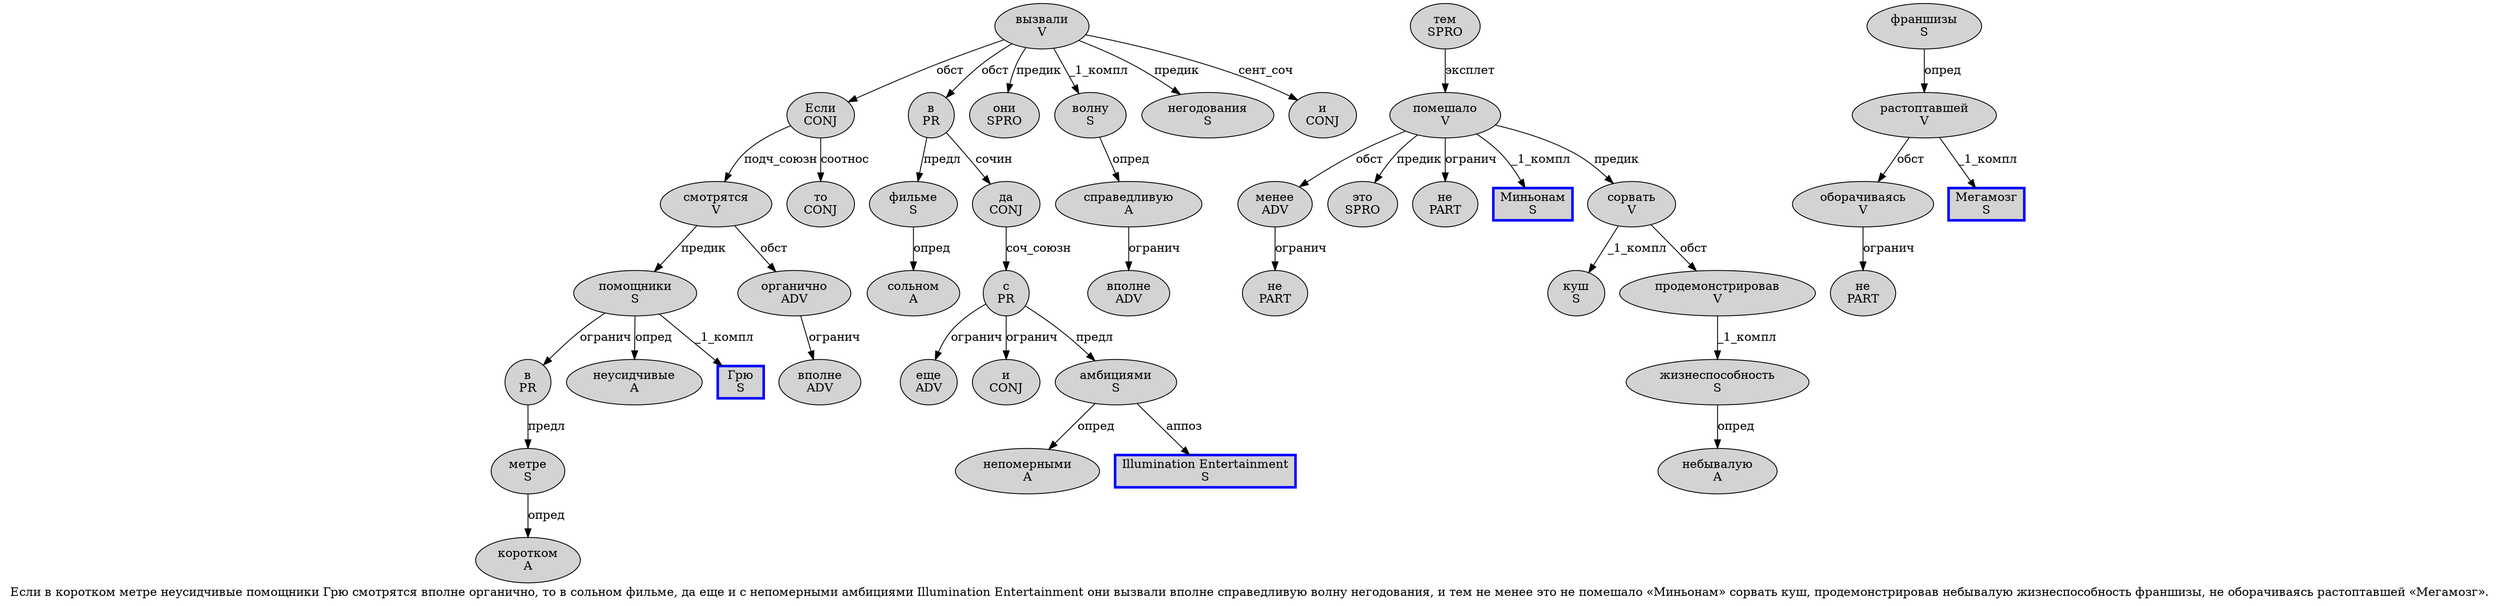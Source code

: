 digraph SENTENCE_2845 {
	graph [label="Если в коротком метре неусидчивые помощники Грю смотрятся вполне органично, то в сольном фильме, да еще и с непомерными амбициями Illumination Entertainment они вызвали вполне справедливую волну негодования, и тем не менее это не помешало «Миньонам» сорвать куш, продемонстрировав небывалую жизнеспособность франшизы, не оборачиваясь растоптавшей «Мегамозг»."]
	node [style=filled]
		0 [label="Если
CONJ" color="" fillcolor=lightgray penwidth=1 shape=ellipse]
		1 [label="в
PR" color="" fillcolor=lightgray penwidth=1 shape=ellipse]
		2 [label="коротком
A" color="" fillcolor=lightgray penwidth=1 shape=ellipse]
		3 [label="метре
S" color="" fillcolor=lightgray penwidth=1 shape=ellipse]
		4 [label="неусидчивые
A" color="" fillcolor=lightgray penwidth=1 shape=ellipse]
		5 [label="помощники
S" color="" fillcolor=lightgray penwidth=1 shape=ellipse]
		6 [label="Грю
S" color=blue fillcolor=lightgray penwidth=3 shape=box]
		7 [label="смотрятся
V" color="" fillcolor=lightgray penwidth=1 shape=ellipse]
		8 [label="вполне
ADV" color="" fillcolor=lightgray penwidth=1 shape=ellipse]
		9 [label="органично
ADV" color="" fillcolor=lightgray penwidth=1 shape=ellipse]
		11 [label="то
CONJ" color="" fillcolor=lightgray penwidth=1 shape=ellipse]
		12 [label="в
PR" color="" fillcolor=lightgray penwidth=1 shape=ellipse]
		13 [label="сольном
A" color="" fillcolor=lightgray penwidth=1 shape=ellipse]
		14 [label="фильме
S" color="" fillcolor=lightgray penwidth=1 shape=ellipse]
		16 [label="да
CONJ" color="" fillcolor=lightgray penwidth=1 shape=ellipse]
		17 [label="еще
ADV" color="" fillcolor=lightgray penwidth=1 shape=ellipse]
		18 [label="и
CONJ" color="" fillcolor=lightgray penwidth=1 shape=ellipse]
		19 [label="с
PR" color="" fillcolor=lightgray penwidth=1 shape=ellipse]
		20 [label="непомерными
A" color="" fillcolor=lightgray penwidth=1 shape=ellipse]
		21 [label="амбициями
S" color="" fillcolor=lightgray penwidth=1 shape=ellipse]
		22 [label="Illumination Entertainment
S" color=blue fillcolor=lightgray penwidth=3 shape=box]
		23 [label="они
SPRO" color="" fillcolor=lightgray penwidth=1 shape=ellipse]
		24 [label="вызвали
V" color="" fillcolor=lightgray penwidth=1 shape=ellipse]
		25 [label="вполне
ADV" color="" fillcolor=lightgray penwidth=1 shape=ellipse]
		26 [label="справедливую
A" color="" fillcolor=lightgray penwidth=1 shape=ellipse]
		27 [label="волну
S" color="" fillcolor=lightgray penwidth=1 shape=ellipse]
		28 [label="негодования
S" color="" fillcolor=lightgray penwidth=1 shape=ellipse]
		30 [label="и
CONJ" color="" fillcolor=lightgray penwidth=1 shape=ellipse]
		31 [label="тем
SPRO" color="" fillcolor=lightgray penwidth=1 shape=ellipse]
		32 [label="не
PART" color="" fillcolor=lightgray penwidth=1 shape=ellipse]
		33 [label="менее
ADV" color="" fillcolor=lightgray penwidth=1 shape=ellipse]
		34 [label="это
SPRO" color="" fillcolor=lightgray penwidth=1 shape=ellipse]
		35 [label="не
PART" color="" fillcolor=lightgray penwidth=1 shape=ellipse]
		36 [label="помешало
V" color="" fillcolor=lightgray penwidth=1 shape=ellipse]
		38 [label="Миньонам
S" color=blue fillcolor=lightgray penwidth=3 shape=box]
		40 [label="сорвать
V" color="" fillcolor=lightgray penwidth=1 shape=ellipse]
		41 [label="куш
S" color="" fillcolor=lightgray penwidth=1 shape=ellipse]
		43 [label="продемонстрировав
V" color="" fillcolor=lightgray penwidth=1 shape=ellipse]
		44 [label="небывалую
A" color="" fillcolor=lightgray penwidth=1 shape=ellipse]
		45 [label="жизнеспособность
S" color="" fillcolor=lightgray penwidth=1 shape=ellipse]
		46 [label="франшизы
S" color="" fillcolor=lightgray penwidth=1 shape=ellipse]
		48 [label="не
PART" color="" fillcolor=lightgray penwidth=1 shape=ellipse]
		49 [label="оборачиваясь
V" color="" fillcolor=lightgray penwidth=1 shape=ellipse]
		50 [label="растоптавшей
V" color="" fillcolor=lightgray penwidth=1 shape=ellipse]
		52 [label="Мегамозг
S" color=blue fillcolor=lightgray penwidth=3 shape=box]
			46 -> 50 [label="опред"]
			3 -> 2 [label="опред"]
			5 -> 1 [label="огранич"]
			5 -> 4 [label="опред"]
			5 -> 6 [label="_1_компл"]
			50 -> 49 [label="обст"]
			50 -> 52 [label="_1_компл"]
			27 -> 26 [label="опред"]
			21 -> 20 [label="опред"]
			21 -> 22 [label="аппоз"]
			31 -> 36 [label="эксплет"]
			1 -> 3 [label="предл"]
			45 -> 44 [label="опред"]
			33 -> 32 [label="огранич"]
			19 -> 17 [label="огранич"]
			19 -> 18 [label="огранич"]
			19 -> 21 [label="предл"]
			49 -> 48 [label="огранич"]
			14 -> 13 [label="опред"]
			36 -> 33 [label="обст"]
			36 -> 34 [label="предик"]
			36 -> 35 [label="огранич"]
			36 -> 38 [label="_1_компл"]
			36 -> 40 [label="предик"]
			24 -> 0 [label="обст"]
			24 -> 12 [label="обст"]
			24 -> 23 [label="предик"]
			24 -> 27 [label="_1_компл"]
			24 -> 28 [label="предик"]
			24 -> 30 [label="сент_соч"]
			40 -> 41 [label="_1_компл"]
			40 -> 43 [label="обст"]
			9 -> 8 [label="огранич"]
			26 -> 25 [label="огранич"]
			12 -> 14 [label="предл"]
			12 -> 16 [label="сочин"]
			43 -> 45 [label="_1_компл"]
			0 -> 7 [label="подч_союзн"]
			0 -> 11 [label="соотнос"]
			16 -> 19 [label="соч_союзн"]
			7 -> 5 [label="предик"]
			7 -> 9 [label="обст"]
}